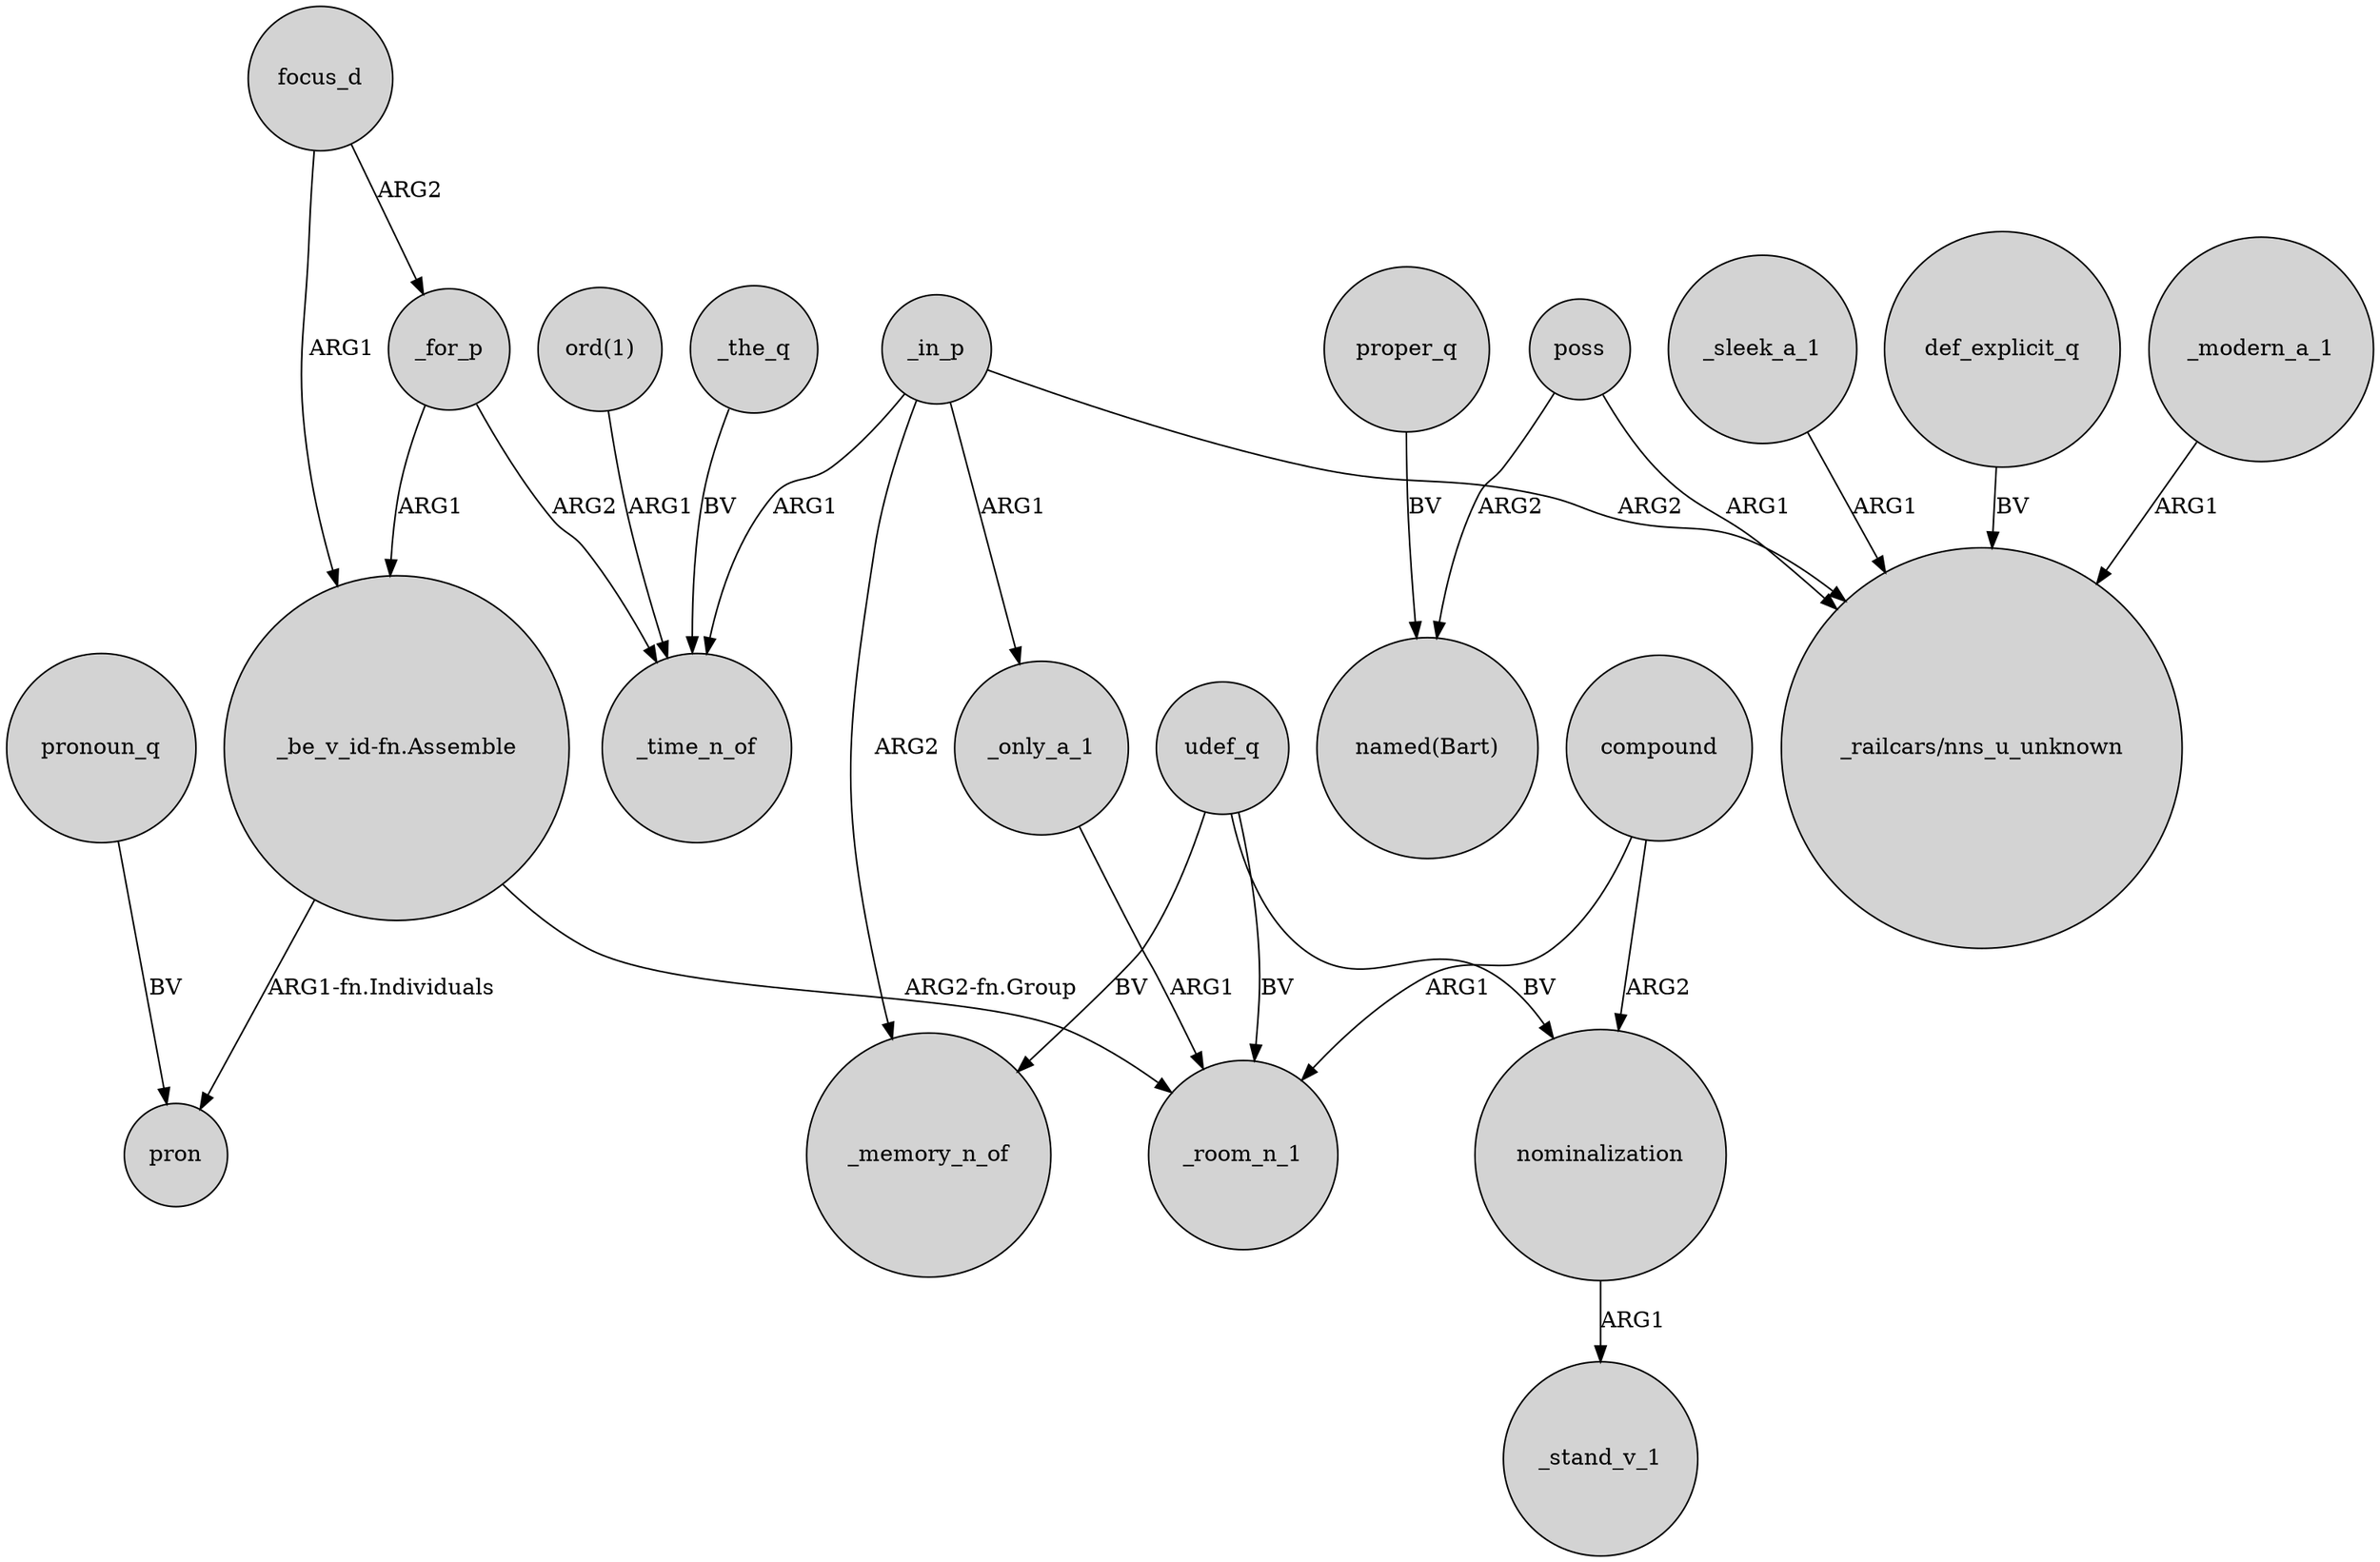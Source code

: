 digraph {
	node [shape=circle style=filled]
	_sleek_a_1 -> "_railcars/nns_u_unknown" [label=ARG1]
	proper_q -> "named(Bart)" [label=BV]
	"_be_v_id-fn.Assemble" -> pron [label="ARG1-fn.Individuals"]
	udef_q -> _room_n_1 [label=BV]
	udef_q -> nominalization [label=BV]
	_in_p -> _only_a_1 [label=ARG1]
	_in_p -> _memory_n_of [label=ARG2]
	"ord(1)" -> _time_n_of [label=ARG1]
	poss -> "_railcars/nns_u_unknown" [label=ARG1]
	compound -> _room_n_1 [label=ARG1]
	compound -> nominalization [label=ARG2]
	pronoun_q -> pron [label=BV]
	poss -> "named(Bart)" [label=ARG2]
	focus_d -> "_be_v_id-fn.Assemble" [label=ARG1]
	_the_q -> _time_n_of [label=BV]
	def_explicit_q -> "_railcars/nns_u_unknown" [label=BV]
	nominalization -> _stand_v_1 [label=ARG1]
	_in_p -> _time_n_of [label=ARG1]
	_only_a_1 -> _room_n_1 [label=ARG1]
	_for_p -> _time_n_of [label=ARG2]
	_in_p -> "_railcars/nns_u_unknown" [label=ARG2]
	_for_p -> "_be_v_id-fn.Assemble" [label=ARG1]
	_modern_a_1 -> "_railcars/nns_u_unknown" [label=ARG1]
	focus_d -> _for_p [label=ARG2]
	udef_q -> _memory_n_of [label=BV]
	"_be_v_id-fn.Assemble" -> _room_n_1 [label="ARG2-fn.Group"]
}
